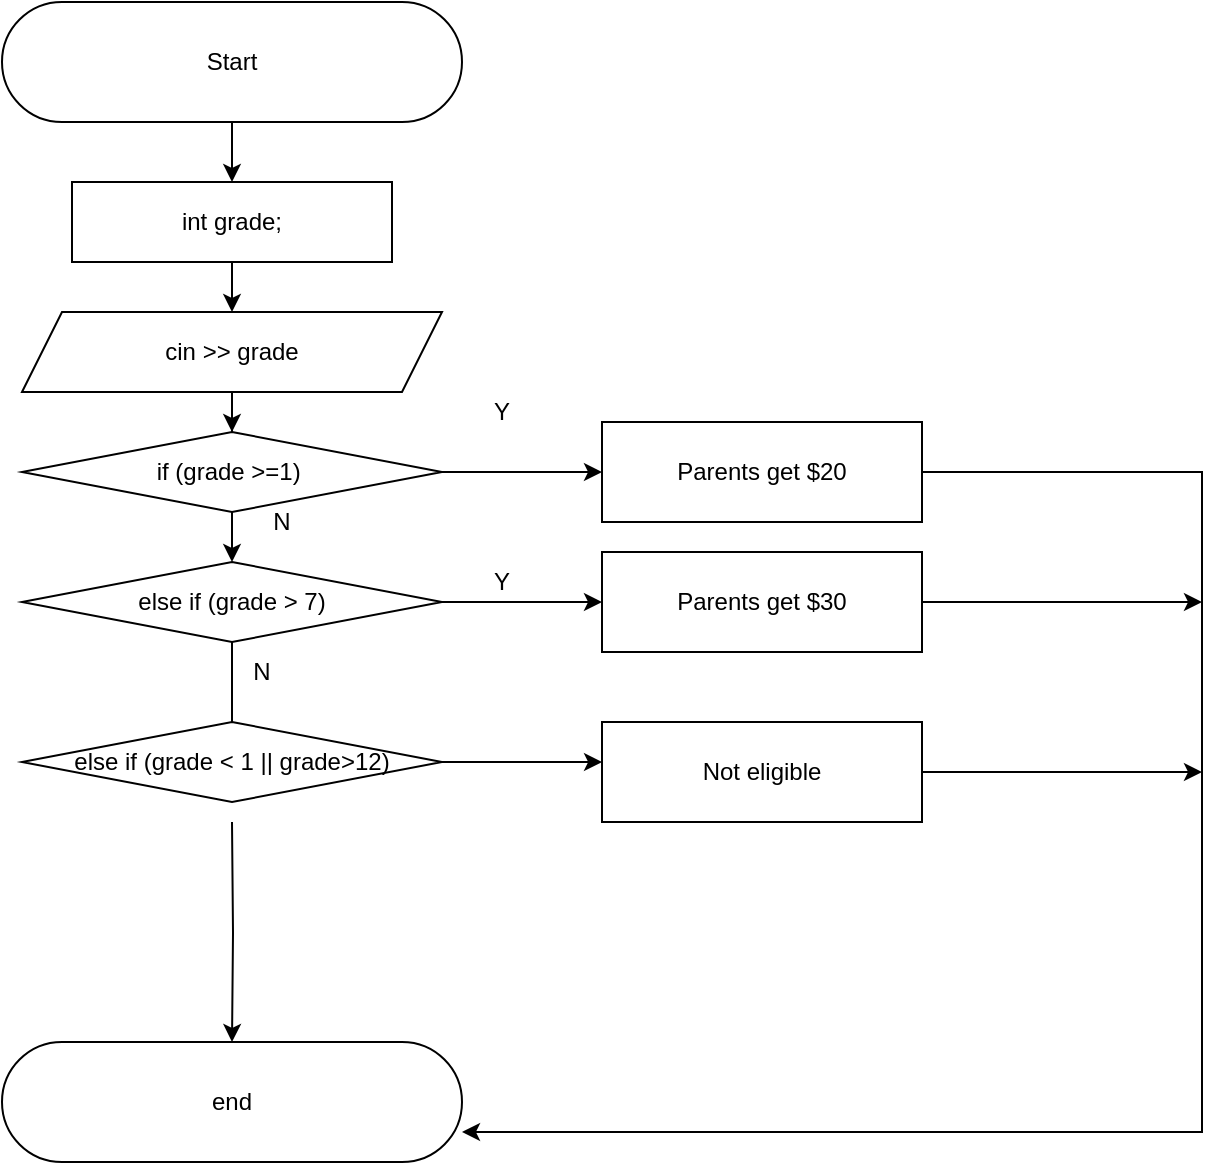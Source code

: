 <mxfile>
    <diagram id="2rYZQa9ml6Zj3Fov93xM" name="Page-1">
        <mxGraphModel dx="791" dy="1739" grid="1" gridSize="10" guides="1" tooltips="1" connect="1" arrows="1" fold="1" page="1" pageScale="1" pageWidth="850" pageHeight="1100" math="0" shadow="0">
            <root>
                <mxCell id="0"/>
                <mxCell id="1" parent="0"/>
                <mxCell id="3" value="end" style="rounded=1;whiteSpace=wrap;html=1;arcSize=50;" parent="1" vertex="1">
                    <mxGeometry x="140" y="510" width="230" height="60" as="geometry"/>
                </mxCell>
                <mxCell id="44" value="" style="edgeStyle=orthogonalEdgeStyle;rounded=0;orthogonalLoop=1;jettySize=auto;html=1;" parent="1" source="4" target="42" edge="1">
                    <mxGeometry relative="1" as="geometry"/>
                </mxCell>
                <mxCell id="4" value="cin &amp;gt;&amp;gt; grade" style="shape=parallelogram;perimeter=parallelogramPerimeter;whiteSpace=wrap;html=1;fixedSize=1;" parent="1" vertex="1">
                    <mxGeometry x="150" y="145" width="210" height="40" as="geometry"/>
                </mxCell>
                <mxCell id="28" value="" style="edgeStyle=orthogonalEdgeStyle;rounded=0;orthogonalLoop=1;jettySize=auto;html=1;" parent="1" source="5" target="15" edge="1">
                    <mxGeometry relative="1" as="geometry"/>
                </mxCell>
                <mxCell id="40" style="edgeStyle=orthogonalEdgeStyle;rounded=0;orthogonalLoop=1;jettySize=auto;html=1;exitX=0.5;exitY=1;exitDx=0;exitDy=0;" parent="1" source="5" edge="1">
                    <mxGeometry relative="1" as="geometry">
                        <mxPoint x="255" y="360" as="targetPoint"/>
                    </mxGeometry>
                </mxCell>
                <mxCell id="5" value="else if (grade &amp;gt; 7)" style="rhombus;whiteSpace=wrap;html=1;" parent="1" vertex="1">
                    <mxGeometry x="150" y="270" width="210" height="40" as="geometry"/>
                </mxCell>
                <mxCell id="49" value="" style="edgeStyle=orthogonalEdgeStyle;rounded=0;orthogonalLoop=1;jettySize=auto;html=1;" parent="1" edge="1">
                    <mxGeometry relative="1" as="geometry">
                        <mxPoint x="255" y="50" as="sourcePoint"/>
                        <mxPoint x="255" y="80" as="targetPoint"/>
                    </mxGeometry>
                </mxCell>
                <mxCell id="55" style="edgeStyle=orthogonalEdgeStyle;rounded=0;orthogonalLoop=1;jettySize=auto;html=1;" parent="1" source="15" edge="1">
                    <mxGeometry relative="1" as="geometry">
                        <mxPoint x="740" y="290" as="targetPoint"/>
                    </mxGeometry>
                </mxCell>
                <mxCell id="15" value="Parents get $30" style="rounded=0;whiteSpace=wrap;html=1;" parent="1" vertex="1">
                    <mxGeometry x="440" y="265" width="160" height="50" as="geometry"/>
                </mxCell>
                <mxCell id="23" value="" style="edgeStyle=orthogonalEdgeStyle;rounded=0;orthogonalLoop=1;jettySize=auto;html=1;exitX=0.5;exitY=1;exitDx=0;exitDy=0;" parent="1" target="3" edge="1">
                    <mxGeometry relative="1" as="geometry">
                        <mxPoint x="255" y="400" as="sourcePoint"/>
                    </mxGeometry>
                </mxCell>
                <mxCell id="30" value="Y" style="text;html=1;strokeColor=none;fillColor=none;align=center;verticalAlign=middle;whiteSpace=wrap;rounded=0;" parent="1" vertex="1">
                    <mxGeometry x="370" y="185" width="40" height="20" as="geometry"/>
                </mxCell>
                <mxCell id="31" value="N" style="text;html=1;strokeColor=none;fillColor=none;align=center;verticalAlign=middle;whiteSpace=wrap;rounded=0;" parent="1" vertex="1">
                    <mxGeometry x="250" y="315" width="40" height="20" as="geometry"/>
                </mxCell>
                <mxCell id="33" value="Y" style="text;html=1;strokeColor=none;fillColor=none;align=center;verticalAlign=middle;whiteSpace=wrap;rounded=0;" parent="1" vertex="1">
                    <mxGeometry x="370" y="270" width="40" height="20" as="geometry"/>
                </mxCell>
                <mxCell id="54" style="edgeStyle=orthogonalEdgeStyle;rounded=0;orthogonalLoop=1;jettySize=auto;html=1;entryX=1;entryY=0.75;entryDx=0;entryDy=0;" parent="1" source="37" target="3" edge="1">
                    <mxGeometry relative="1" as="geometry">
                        <mxPoint x="702.5" y="560" as="targetPoint"/>
                        <Array as="points">
                            <mxPoint x="740" y="225"/>
                            <mxPoint x="740" y="555"/>
                        </Array>
                    </mxGeometry>
                </mxCell>
                <mxCell id="37" value="Parents get $20" style="rounded=0;whiteSpace=wrap;html=1;" parent="1" vertex="1">
                    <mxGeometry x="440" y="200" width="160" height="50" as="geometry"/>
                </mxCell>
                <mxCell id="43" value="" style="edgeStyle=orthogonalEdgeStyle;rounded=0;orthogonalLoop=1;jettySize=auto;html=1;" parent="1" source="42" edge="1">
                    <mxGeometry relative="1" as="geometry">
                        <mxPoint x="255" y="270" as="targetPoint"/>
                    </mxGeometry>
                </mxCell>
                <mxCell id="46" value="" style="edgeStyle=orthogonalEdgeStyle;rounded=0;orthogonalLoop=1;jettySize=auto;html=1;" parent="1" source="42" target="37" edge="1">
                    <mxGeometry relative="1" as="geometry"/>
                </mxCell>
                <mxCell id="42" value="if (grade &amp;gt;=1)&amp;nbsp;" style="rhombus;whiteSpace=wrap;html=1;" parent="1" vertex="1">
                    <mxGeometry x="150" y="205" width="210" height="40" as="geometry"/>
                </mxCell>
                <mxCell id="53" style="edgeStyle=orthogonalEdgeStyle;rounded=0;orthogonalLoop=1;jettySize=auto;html=1;entryX=0.5;entryY=0;entryDx=0;entryDy=0;" parent="1" target="4" edge="1">
                    <mxGeometry relative="1" as="geometry">
                        <mxPoint x="255" y="120" as="sourcePoint"/>
                    </mxGeometry>
                </mxCell>
                <mxCell id="57" value="N" style="text;html=1;strokeColor=none;fillColor=none;align=center;verticalAlign=middle;whiteSpace=wrap;rounded=0;" vertex="1" parent="1">
                    <mxGeometry x="260" y="240" width="40" height="20" as="geometry"/>
                </mxCell>
                <mxCell id="59" value="Start" style="rounded=1;whiteSpace=wrap;html=1;arcSize=50;" vertex="1" parent="1">
                    <mxGeometry x="140" y="-10" width="230" height="60" as="geometry"/>
                </mxCell>
                <mxCell id="60" value="int grade;" style="rounded=0;whiteSpace=wrap;html=1;" vertex="1" parent="1">
                    <mxGeometry x="175" y="80" width="160" height="40" as="geometry"/>
                </mxCell>
                <mxCell id="65" style="edgeStyle=orthogonalEdgeStyle;rounded=0;orthogonalLoop=1;jettySize=auto;html=1;entryX=0.143;entryY=0.25;entryDx=0;entryDy=0;entryPerimeter=0;" edge="1" parent="1" source="64">
                    <mxGeometry relative="1" as="geometry">
                        <mxPoint x="440.03" y="370" as="targetPoint"/>
                    </mxGeometry>
                </mxCell>
                <mxCell id="64" value="else if (grade &amp;lt; 1 || grade&amp;gt;12)" style="rhombus;whiteSpace=wrap;html=1;" vertex="1" parent="1">
                    <mxGeometry x="150" y="350" width="210" height="40" as="geometry"/>
                </mxCell>
                <mxCell id="67" style="edgeStyle=orthogonalEdgeStyle;rounded=0;orthogonalLoop=1;jettySize=auto;html=1;" edge="1" parent="1" source="66">
                    <mxGeometry relative="1" as="geometry">
                        <mxPoint x="740" y="375" as="targetPoint"/>
                    </mxGeometry>
                </mxCell>
                <mxCell id="66" value="Not eligible" style="rounded=0;whiteSpace=wrap;html=1;" vertex="1" parent="1">
                    <mxGeometry x="440" y="350" width="160" height="50" as="geometry"/>
                </mxCell>
            </root>
        </mxGraphModel>
    </diagram>
</mxfile>